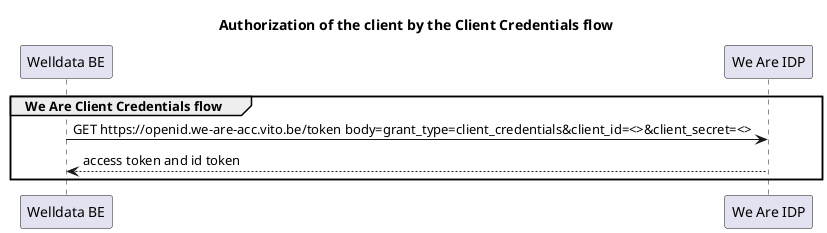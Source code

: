 @startuml
title Authorization of the client by the Client Credentials flow

participant "Welldata BE" as welldataBE
participant "We Are IDP" as weareidp

group We Are Client Credentials flow
 welldataBE->weareidp: GET https://openid.we-are-acc.vito.be/token body=grant_type=client_credentials&client_id=<>&client_secret=<>
 weareidp-->welldataBE: access token and id token
end

@enduml
